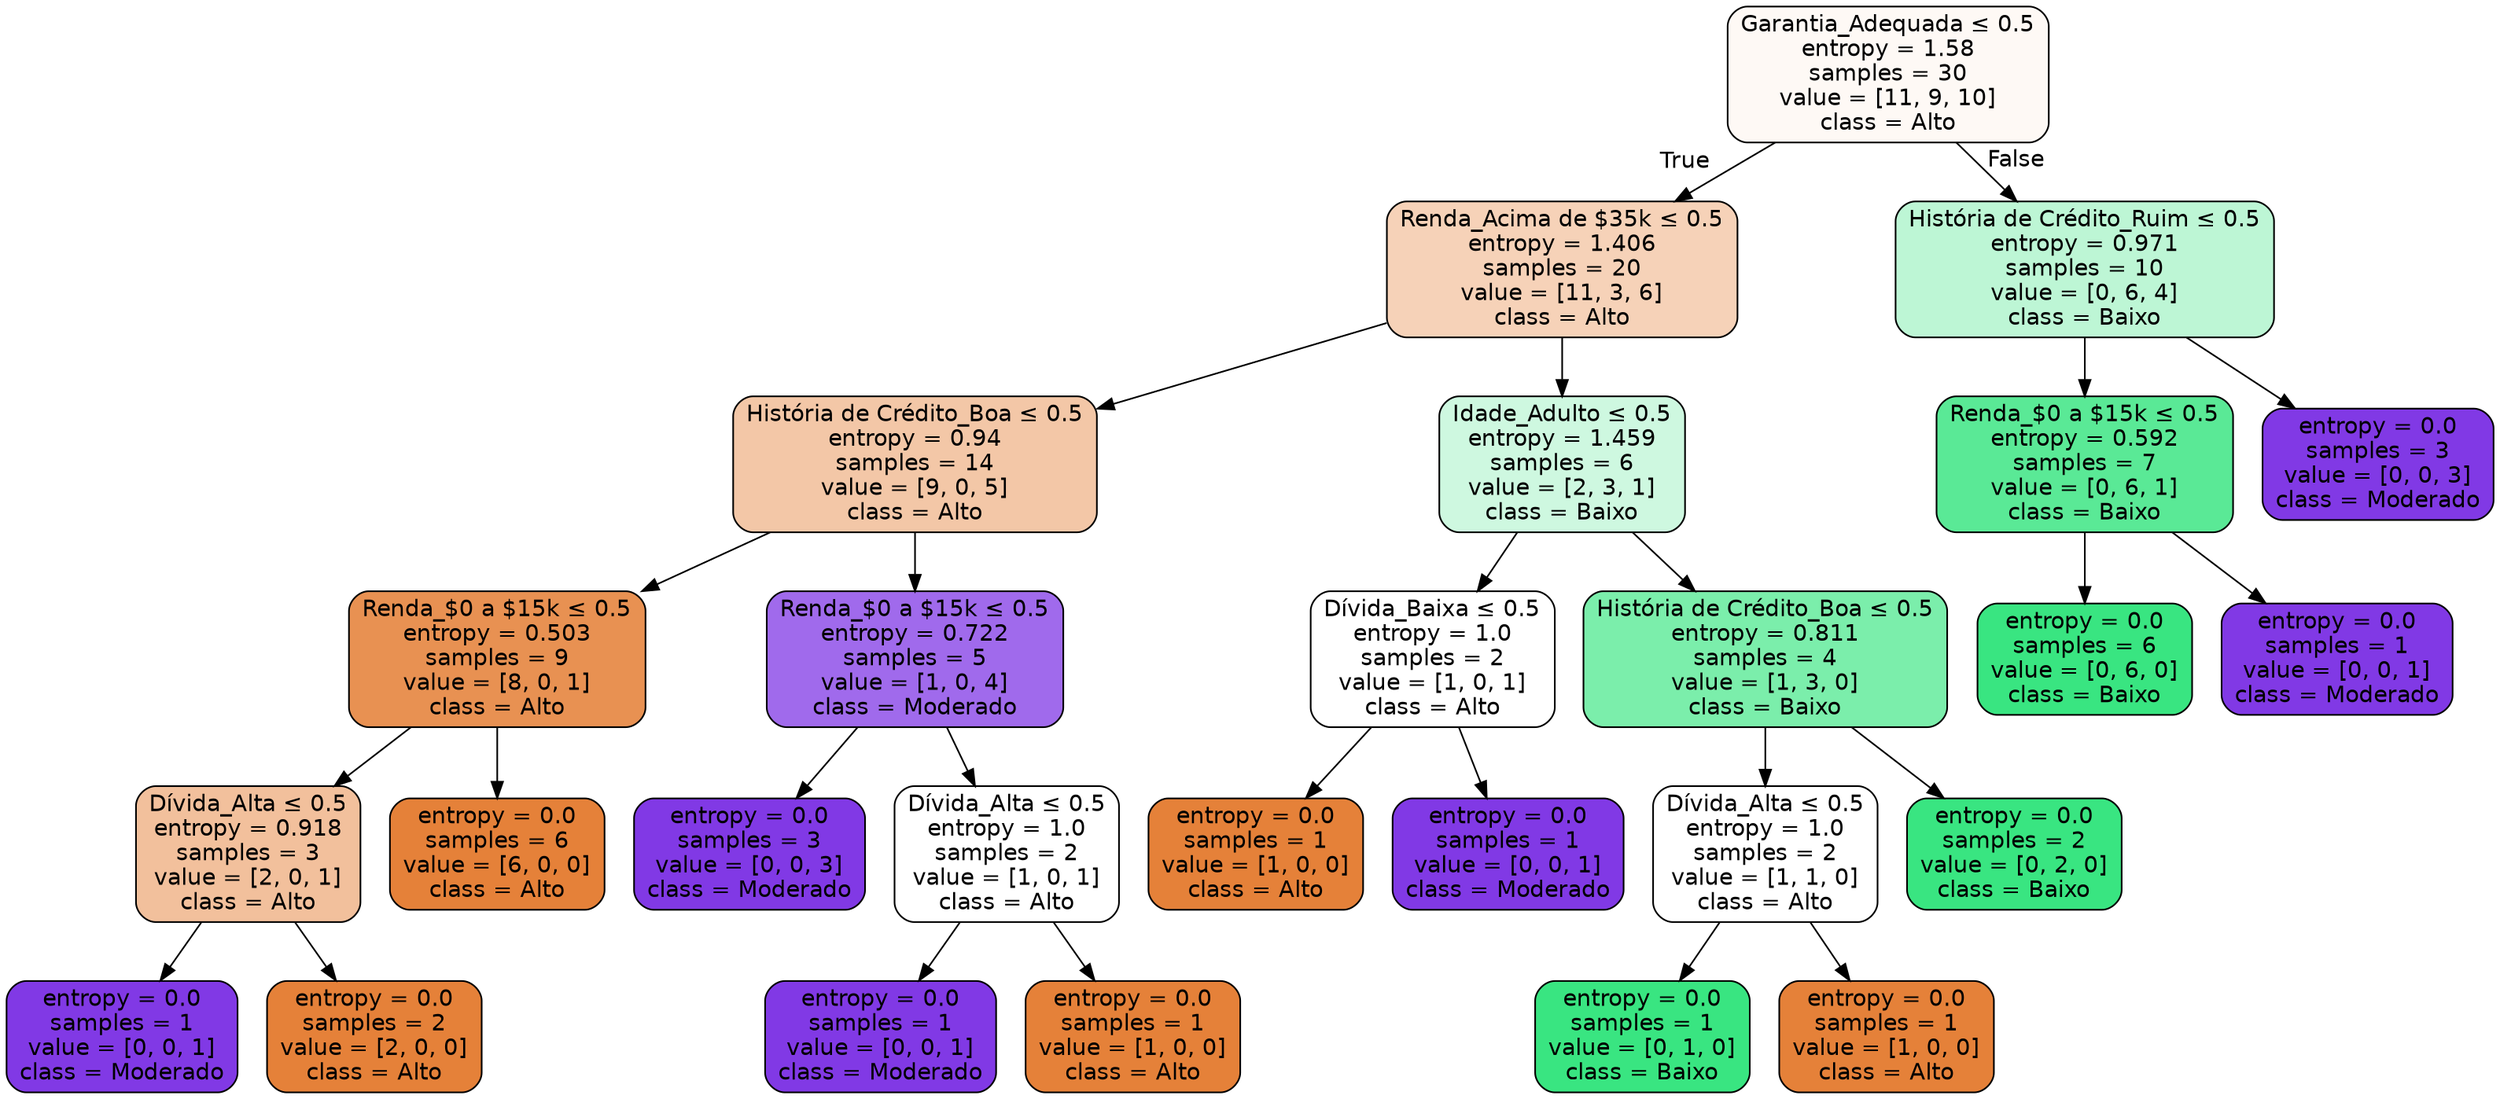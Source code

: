 digraph Tree {
node [shape=box, style="filled, rounded", color="black", fontname="helvetica"] ;
edge [fontname="helvetica"] ;
0 [label=<Garantia_Adequada &le; 0.5<br/>entropy = 1.58<br/>samples = 30<br/>value = [11, 9, 10]<br/>class = Alto>, fillcolor="#fef9f5"] ;
1 [label=<Renda_Acima de $35k &le; 0.5<br/>entropy = 1.406<br/>samples = 20<br/>value = [11, 3, 6]<br/>class = Alto>, fillcolor="#f6d2b8"] ;
0 -> 1 [labeldistance=2.5, labelangle=45, headlabel="True"] ;
2 [label=<História de Crédito_Boa &le; 0.5<br/>entropy = 0.94<br/>samples = 14<br/>value = [9, 0, 5]<br/>class = Alto>, fillcolor="#f3c7a7"] ;
1 -> 2 ;
3 [label=<Renda_$0 a $15k &le; 0.5<br/>entropy = 0.503<br/>samples = 9<br/>value = [8, 0, 1]<br/>class = Alto>, fillcolor="#e89152"] ;
2 -> 3 ;
4 [label=<Dívida_Alta &le; 0.5<br/>entropy = 0.918<br/>samples = 3<br/>value = [2, 0, 1]<br/>class = Alto>, fillcolor="#f2c09c"] ;
3 -> 4 ;
5 [label=<entropy = 0.0<br/>samples = 1<br/>value = [0, 0, 1]<br/>class = Moderado>, fillcolor="#8139e5"] ;
4 -> 5 ;
6 [label=<entropy = 0.0<br/>samples = 2<br/>value = [2, 0, 0]<br/>class = Alto>, fillcolor="#e58139"] ;
4 -> 6 ;
7 [label=<entropy = 0.0<br/>samples = 6<br/>value = [6, 0, 0]<br/>class = Alto>, fillcolor="#e58139"] ;
3 -> 7 ;
8 [label=<Renda_$0 a $15k &le; 0.5<br/>entropy = 0.722<br/>samples = 5<br/>value = [1, 0, 4]<br/>class = Moderado>, fillcolor="#a06aec"] ;
2 -> 8 ;
9 [label=<entropy = 0.0<br/>samples = 3<br/>value = [0, 0, 3]<br/>class = Moderado>, fillcolor="#8139e5"] ;
8 -> 9 ;
10 [label=<Dívida_Alta &le; 0.5<br/>entropy = 1.0<br/>samples = 2<br/>value = [1, 0, 1]<br/>class = Alto>, fillcolor="#ffffff"] ;
8 -> 10 ;
11 [label=<entropy = 0.0<br/>samples = 1<br/>value = [0, 0, 1]<br/>class = Moderado>, fillcolor="#8139e5"] ;
10 -> 11 ;
12 [label=<entropy = 0.0<br/>samples = 1<br/>value = [1, 0, 0]<br/>class = Alto>, fillcolor="#e58139"] ;
10 -> 12 ;
13 [label=<Idade_Adulto &le; 0.5<br/>entropy = 1.459<br/>samples = 6<br/>value = [2, 3, 1]<br/>class = Baixo>, fillcolor="#cef8e0"] ;
1 -> 13 ;
14 [label=<Dívida_Baixa &le; 0.5<br/>entropy = 1.0<br/>samples = 2<br/>value = [1, 0, 1]<br/>class = Alto>, fillcolor="#ffffff"] ;
13 -> 14 ;
15 [label=<entropy = 0.0<br/>samples = 1<br/>value = [1, 0, 0]<br/>class = Alto>, fillcolor="#e58139"] ;
14 -> 15 ;
16 [label=<entropy = 0.0<br/>samples = 1<br/>value = [0, 0, 1]<br/>class = Moderado>, fillcolor="#8139e5"] ;
14 -> 16 ;
17 [label=<História de Crédito_Boa &le; 0.5<br/>entropy = 0.811<br/>samples = 4<br/>value = [1, 3, 0]<br/>class = Baixo>, fillcolor="#7beeab"] ;
13 -> 17 ;
18 [label=<Dívida_Alta &le; 0.5<br/>entropy = 1.0<br/>samples = 2<br/>value = [1, 1, 0]<br/>class = Alto>, fillcolor="#ffffff"] ;
17 -> 18 ;
19 [label=<entropy = 0.0<br/>samples = 1<br/>value = [0, 1, 0]<br/>class = Baixo>, fillcolor="#39e581"] ;
18 -> 19 ;
20 [label=<entropy = 0.0<br/>samples = 1<br/>value = [1, 0, 0]<br/>class = Alto>, fillcolor="#e58139"] ;
18 -> 20 ;
21 [label=<entropy = 0.0<br/>samples = 2<br/>value = [0, 2, 0]<br/>class = Baixo>, fillcolor="#39e581"] ;
17 -> 21 ;
22 [label=<História de Crédito_Ruim &le; 0.5<br/>entropy = 0.971<br/>samples = 10<br/>value = [0, 6, 4]<br/>class = Baixo>, fillcolor="#bdf6d5"] ;
0 -> 22 [labeldistance=2.5, labelangle=-45, headlabel="False"] ;
23 [label=<Renda_$0 a $15k &le; 0.5<br/>entropy = 0.592<br/>samples = 7<br/>value = [0, 6, 1]<br/>class = Baixo>, fillcolor="#5ae996"] ;
22 -> 23 ;
24 [label=<entropy = 0.0<br/>samples = 6<br/>value = [0, 6, 0]<br/>class = Baixo>, fillcolor="#39e581"] ;
23 -> 24 ;
25 [label=<entropy = 0.0<br/>samples = 1<br/>value = [0, 0, 1]<br/>class = Moderado>, fillcolor="#8139e5"] ;
23 -> 25 ;
26 [label=<entropy = 0.0<br/>samples = 3<br/>value = [0, 0, 3]<br/>class = Moderado>, fillcolor="#8139e5"] ;
22 -> 26 ;
}